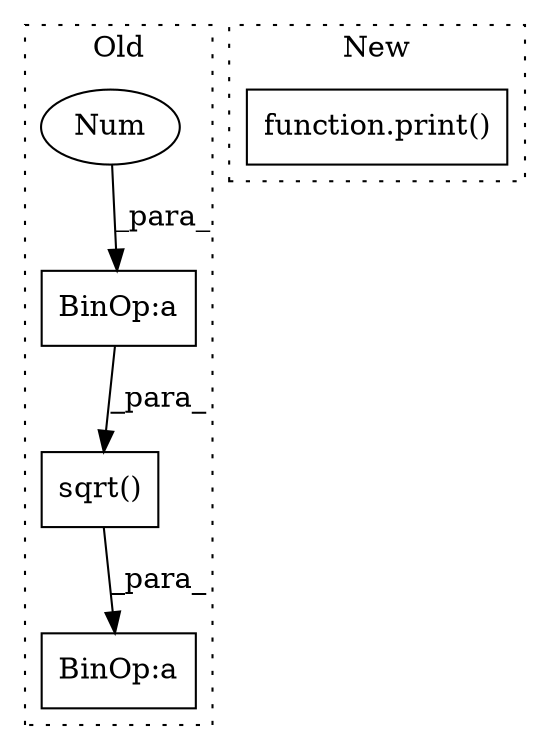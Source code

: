 digraph G {
subgraph cluster0 {
1 [label="sqrt()" a="75" s="38199,38229" l="8,1" shape="box"];
3 [label="BinOp:a" a="82" s="38210" l="3" shape="box"];
4 [label="Num" a="76" s="38207" l="3" shape="ellipse"];
5 [label="BinOp:a" a="82" s="38196" l="3" shape="box"];
label = "Old";
style="dotted";
}
subgraph cluster1 {
2 [label="function.print()" a="75" s="38451,38461" l="6,1" shape="box"];
label = "New";
style="dotted";
}
1 -> 5 [label="_para_"];
3 -> 1 [label="_para_"];
4 -> 3 [label="_para_"];
}